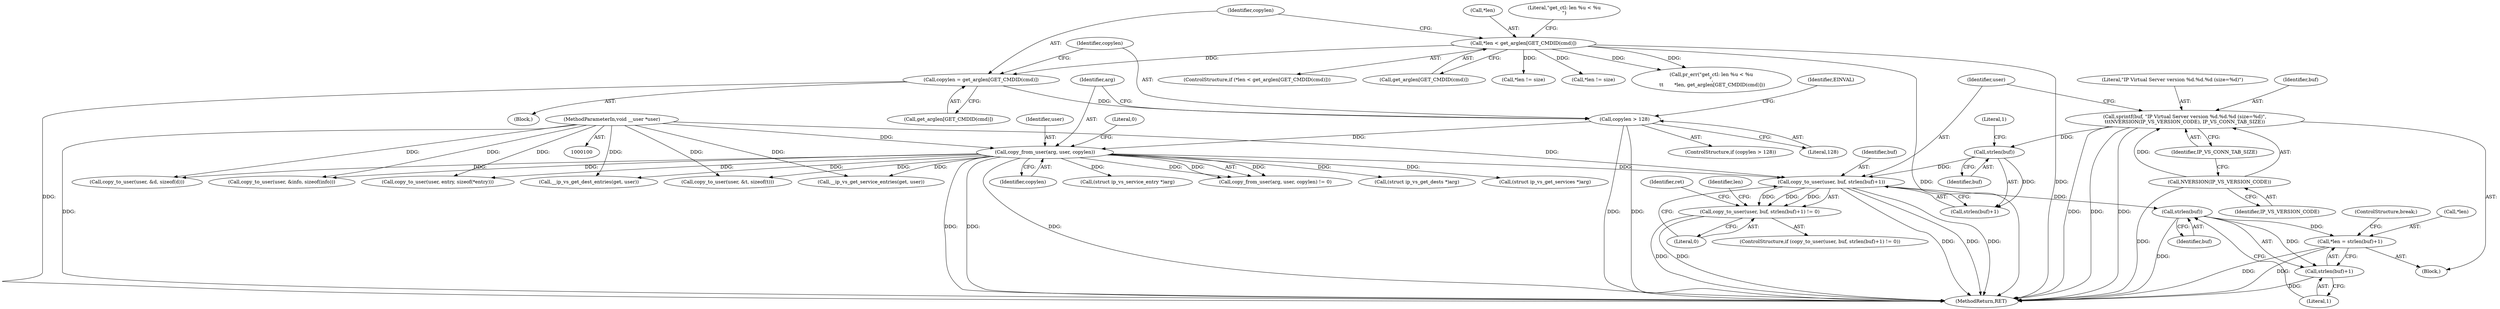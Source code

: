 digraph "0_linux_04bcef2a83f40c6db24222b27a52892cba39dffb@API" {
"1000194" [label="(Call,copy_to_user(user, buf, strlen(buf)+1))"];
"1000165" [label="(Call,copy_from_user(arg, user, copylen))"];
"1000103" [label="(MethodParameterIn,void __user *user)"];
"1000157" [label="(Call,copylen > 128)"];
"1000150" [label="(Call,copylen = get_arglen[GET_CMDID(cmd)])"];
"1000131" [label="(Call,*len < get_arglen[GET_CMDID(cmd)])"];
"1000198" [label="(Call,strlen(buf))"];
"1000186" [label="(Call,sprintf(buf, \"IP Virtual Server version %d.%d.%d (size=%d)\",\n\t\t\tNVERSION(IP_VS_VERSION_CODE), IP_VS_CONN_TAB_SIZE))"];
"1000189" [label="(Call,NVERSION(IP_VS_VERSION_CODE))"];
"1000193" [label="(Call,copy_to_user(user, buf, strlen(buf)+1) != 0)"];
"1000212" [label="(Call,strlen(buf))"];
"1000208" [label="(Call,*len = strlen(buf)+1)"];
"1000211" [label="(Call,strlen(buf)+1)"];
"1000365" [label="(Call,(struct ip_vs_get_dests *)arg)"];
"1000150" [label="(Call,copylen = get_arglen[GET_CMDID(cmd)])"];
"1000198" [label="(Call,strlen(buf))"];
"1000167" [label="(Identifier,user)"];
"1000131" [label="(Call,*len < get_arglen[GET_CMDID(cmd)])"];
"1000287" [label="(Call,__ip_vs_get_service_entries(get, user))"];
"1000214" [label="(Literal,1)"];
"1000209" [label="(Call,*len)"];
"1000195" [label="(Identifier,user)"];
"1000204" [label="(Identifier,ret)"];
"1000254" [label="(Call,(struct ip_vs_get_services *)arg)"];
"1000139" [label="(Call,pr_err(\"get_ctl: len %u < %u\n\",\n \t\t       *len, get_arglen[GET_CMDID(cmd)]))"];
"1000105" [label="(Block,)"];
"1000213" [label="(Identifier,buf)"];
"1000186" [label="(Call,sprintf(buf, \"IP Virtual Server version %d.%d.%d (size=%d)\",\n\t\t\tNVERSION(IP_VS_VERSION_CODE), IP_VS_CONN_TAB_SIZE))"];
"1000196" [label="(Identifier,buf)"];
"1000211" [label="(Call,strlen(buf)+1)"];
"1000199" [label="(Identifier,buf)"];
"1000188" [label="(Literal,\"IP Virtual Server version %d.%d.%d (size=%d)\")"];
"1000192" [label="(ControlStructure,if (copy_to_user(user, buf, strlen(buf)+1) != 0))"];
"1000520" [label="(MethodReturn,RET)"];
"1000201" [label="(Literal,0)"];
"1000165" [label="(Call,copy_from_user(arg, user, copylen))"];
"1000197" [label="(Call,strlen(buf)+1)"];
"1000210" [label="(Identifier,len)"];
"1000410" [label="(Call,copy_to_user(user, &t, sizeof(t)))"];
"1000189" [label="(Call,NVERSION(IP_VS_VERSION_CODE))"];
"1000212" [label="(Call,strlen(buf))"];
"1000184" [label="(Block,)"];
"1000156" [label="(ControlStructure,if (copylen > 128))"];
"1000193" [label="(Call,copy_to_user(user, buf, strlen(buf)+1) != 0)"];
"1000130" [label="(ControlStructure,if (*len < get_arglen[GET_CMDID(cmd)]))"];
"1000157" [label="(Call,copylen > 128)"];
"1000497" [label="(Call,copy_to_user(user, &d, sizeof(d)))"];
"1000158" [label="(Identifier,copylen)"];
"1000166" [label="(Identifier,arg)"];
"1000134" [label="(Call,get_arglen[GET_CMDID(cmd)])"];
"1000236" [label="(Call,copy_to_user(user, &info, sizeof(info)))"];
"1000140" [label="(Literal,\"get_ctl: len %u < %u\n\")"];
"1000191" [label="(Identifier,IP_VS_CONN_TAB_SIZE)"];
"1000187" [label="(Identifier,buf)"];
"1000159" [label="(Literal,128)"];
"1000152" [label="(Call,get_arglen[GET_CMDID(cmd)])"];
"1000151" [label="(Identifier,copylen)"];
"1000270" [label="(Call,*len != size)"];
"1000215" [label="(ControlStructure,break;)"];
"1000162" [label="(Identifier,EINVAL)"];
"1000208" [label="(Call,*len = strlen(buf)+1)"];
"1000168" [label="(Identifier,copylen)"];
"1000190" [label="(Identifier,IP_VS_VERSION_CODE)"];
"1000340" [label="(Call,copy_to_user(user, entry, sizeof(*entry)))"];
"1000298" [label="(Call,(struct ip_vs_service_entry *)arg)"];
"1000381" [label="(Call,*len != size)"];
"1000164" [label="(Call,copy_from_user(arg, user, copylen) != 0)"];
"1000169" [label="(Literal,0)"];
"1000398" [label="(Call,__ip_vs_get_dest_entries(get, user))"];
"1000103" [label="(MethodParameterIn,void __user *user)"];
"1000200" [label="(Literal,1)"];
"1000194" [label="(Call,copy_to_user(user, buf, strlen(buf)+1))"];
"1000132" [label="(Call,*len)"];
"1000194" -> "1000193"  [label="AST: "];
"1000194" -> "1000197"  [label="CFG: "];
"1000195" -> "1000194"  [label="AST: "];
"1000196" -> "1000194"  [label="AST: "];
"1000197" -> "1000194"  [label="AST: "];
"1000201" -> "1000194"  [label="CFG: "];
"1000194" -> "1000520"  [label="DDG: "];
"1000194" -> "1000520"  [label="DDG: "];
"1000194" -> "1000520"  [label="DDG: "];
"1000194" -> "1000193"  [label="DDG: "];
"1000194" -> "1000193"  [label="DDG: "];
"1000194" -> "1000193"  [label="DDG: "];
"1000165" -> "1000194"  [label="DDG: "];
"1000103" -> "1000194"  [label="DDG: "];
"1000198" -> "1000194"  [label="DDG: "];
"1000194" -> "1000212"  [label="DDG: "];
"1000165" -> "1000164"  [label="AST: "];
"1000165" -> "1000168"  [label="CFG: "];
"1000166" -> "1000165"  [label="AST: "];
"1000167" -> "1000165"  [label="AST: "];
"1000168" -> "1000165"  [label="AST: "];
"1000169" -> "1000165"  [label="CFG: "];
"1000165" -> "1000520"  [label="DDG: "];
"1000165" -> "1000520"  [label="DDG: "];
"1000165" -> "1000520"  [label="DDG: "];
"1000165" -> "1000164"  [label="DDG: "];
"1000165" -> "1000164"  [label="DDG: "];
"1000165" -> "1000164"  [label="DDG: "];
"1000103" -> "1000165"  [label="DDG: "];
"1000157" -> "1000165"  [label="DDG: "];
"1000165" -> "1000236"  [label="DDG: "];
"1000165" -> "1000254"  [label="DDG: "];
"1000165" -> "1000287"  [label="DDG: "];
"1000165" -> "1000298"  [label="DDG: "];
"1000165" -> "1000340"  [label="DDG: "];
"1000165" -> "1000365"  [label="DDG: "];
"1000165" -> "1000398"  [label="DDG: "];
"1000165" -> "1000410"  [label="DDG: "];
"1000165" -> "1000497"  [label="DDG: "];
"1000103" -> "1000100"  [label="AST: "];
"1000103" -> "1000520"  [label="DDG: "];
"1000103" -> "1000236"  [label="DDG: "];
"1000103" -> "1000287"  [label="DDG: "];
"1000103" -> "1000340"  [label="DDG: "];
"1000103" -> "1000398"  [label="DDG: "];
"1000103" -> "1000410"  [label="DDG: "];
"1000103" -> "1000497"  [label="DDG: "];
"1000157" -> "1000156"  [label="AST: "];
"1000157" -> "1000159"  [label="CFG: "];
"1000158" -> "1000157"  [label="AST: "];
"1000159" -> "1000157"  [label="AST: "];
"1000162" -> "1000157"  [label="CFG: "];
"1000166" -> "1000157"  [label="CFG: "];
"1000157" -> "1000520"  [label="DDG: "];
"1000157" -> "1000520"  [label="DDG: "];
"1000150" -> "1000157"  [label="DDG: "];
"1000150" -> "1000105"  [label="AST: "];
"1000150" -> "1000152"  [label="CFG: "];
"1000151" -> "1000150"  [label="AST: "];
"1000152" -> "1000150"  [label="AST: "];
"1000158" -> "1000150"  [label="CFG: "];
"1000150" -> "1000520"  [label="DDG: "];
"1000131" -> "1000150"  [label="DDG: "];
"1000131" -> "1000130"  [label="AST: "];
"1000131" -> "1000134"  [label="CFG: "];
"1000132" -> "1000131"  [label="AST: "];
"1000134" -> "1000131"  [label="AST: "];
"1000140" -> "1000131"  [label="CFG: "];
"1000151" -> "1000131"  [label="CFG: "];
"1000131" -> "1000520"  [label="DDG: "];
"1000131" -> "1000520"  [label="DDG: "];
"1000131" -> "1000139"  [label="DDG: "];
"1000131" -> "1000139"  [label="DDG: "];
"1000131" -> "1000270"  [label="DDG: "];
"1000131" -> "1000381"  [label="DDG: "];
"1000198" -> "1000197"  [label="AST: "];
"1000198" -> "1000199"  [label="CFG: "];
"1000199" -> "1000198"  [label="AST: "];
"1000200" -> "1000198"  [label="CFG: "];
"1000198" -> "1000197"  [label="DDG: "];
"1000186" -> "1000198"  [label="DDG: "];
"1000186" -> "1000184"  [label="AST: "];
"1000186" -> "1000191"  [label="CFG: "];
"1000187" -> "1000186"  [label="AST: "];
"1000188" -> "1000186"  [label="AST: "];
"1000189" -> "1000186"  [label="AST: "];
"1000191" -> "1000186"  [label="AST: "];
"1000195" -> "1000186"  [label="CFG: "];
"1000186" -> "1000520"  [label="DDG: "];
"1000186" -> "1000520"  [label="DDG: "];
"1000186" -> "1000520"  [label="DDG: "];
"1000189" -> "1000186"  [label="DDG: "];
"1000189" -> "1000190"  [label="CFG: "];
"1000190" -> "1000189"  [label="AST: "];
"1000191" -> "1000189"  [label="CFG: "];
"1000189" -> "1000520"  [label="DDG: "];
"1000193" -> "1000192"  [label="AST: "];
"1000193" -> "1000201"  [label="CFG: "];
"1000201" -> "1000193"  [label="AST: "];
"1000204" -> "1000193"  [label="CFG: "];
"1000210" -> "1000193"  [label="CFG: "];
"1000193" -> "1000520"  [label="DDG: "];
"1000193" -> "1000520"  [label="DDG: "];
"1000212" -> "1000211"  [label="AST: "];
"1000212" -> "1000213"  [label="CFG: "];
"1000213" -> "1000212"  [label="AST: "];
"1000214" -> "1000212"  [label="CFG: "];
"1000212" -> "1000520"  [label="DDG: "];
"1000212" -> "1000208"  [label="DDG: "];
"1000212" -> "1000211"  [label="DDG: "];
"1000208" -> "1000184"  [label="AST: "];
"1000208" -> "1000211"  [label="CFG: "];
"1000209" -> "1000208"  [label="AST: "];
"1000211" -> "1000208"  [label="AST: "];
"1000215" -> "1000208"  [label="CFG: "];
"1000208" -> "1000520"  [label="DDG: "];
"1000208" -> "1000520"  [label="DDG: "];
"1000211" -> "1000214"  [label="CFG: "];
"1000214" -> "1000211"  [label="AST: "];
"1000211" -> "1000520"  [label="DDG: "];
}
